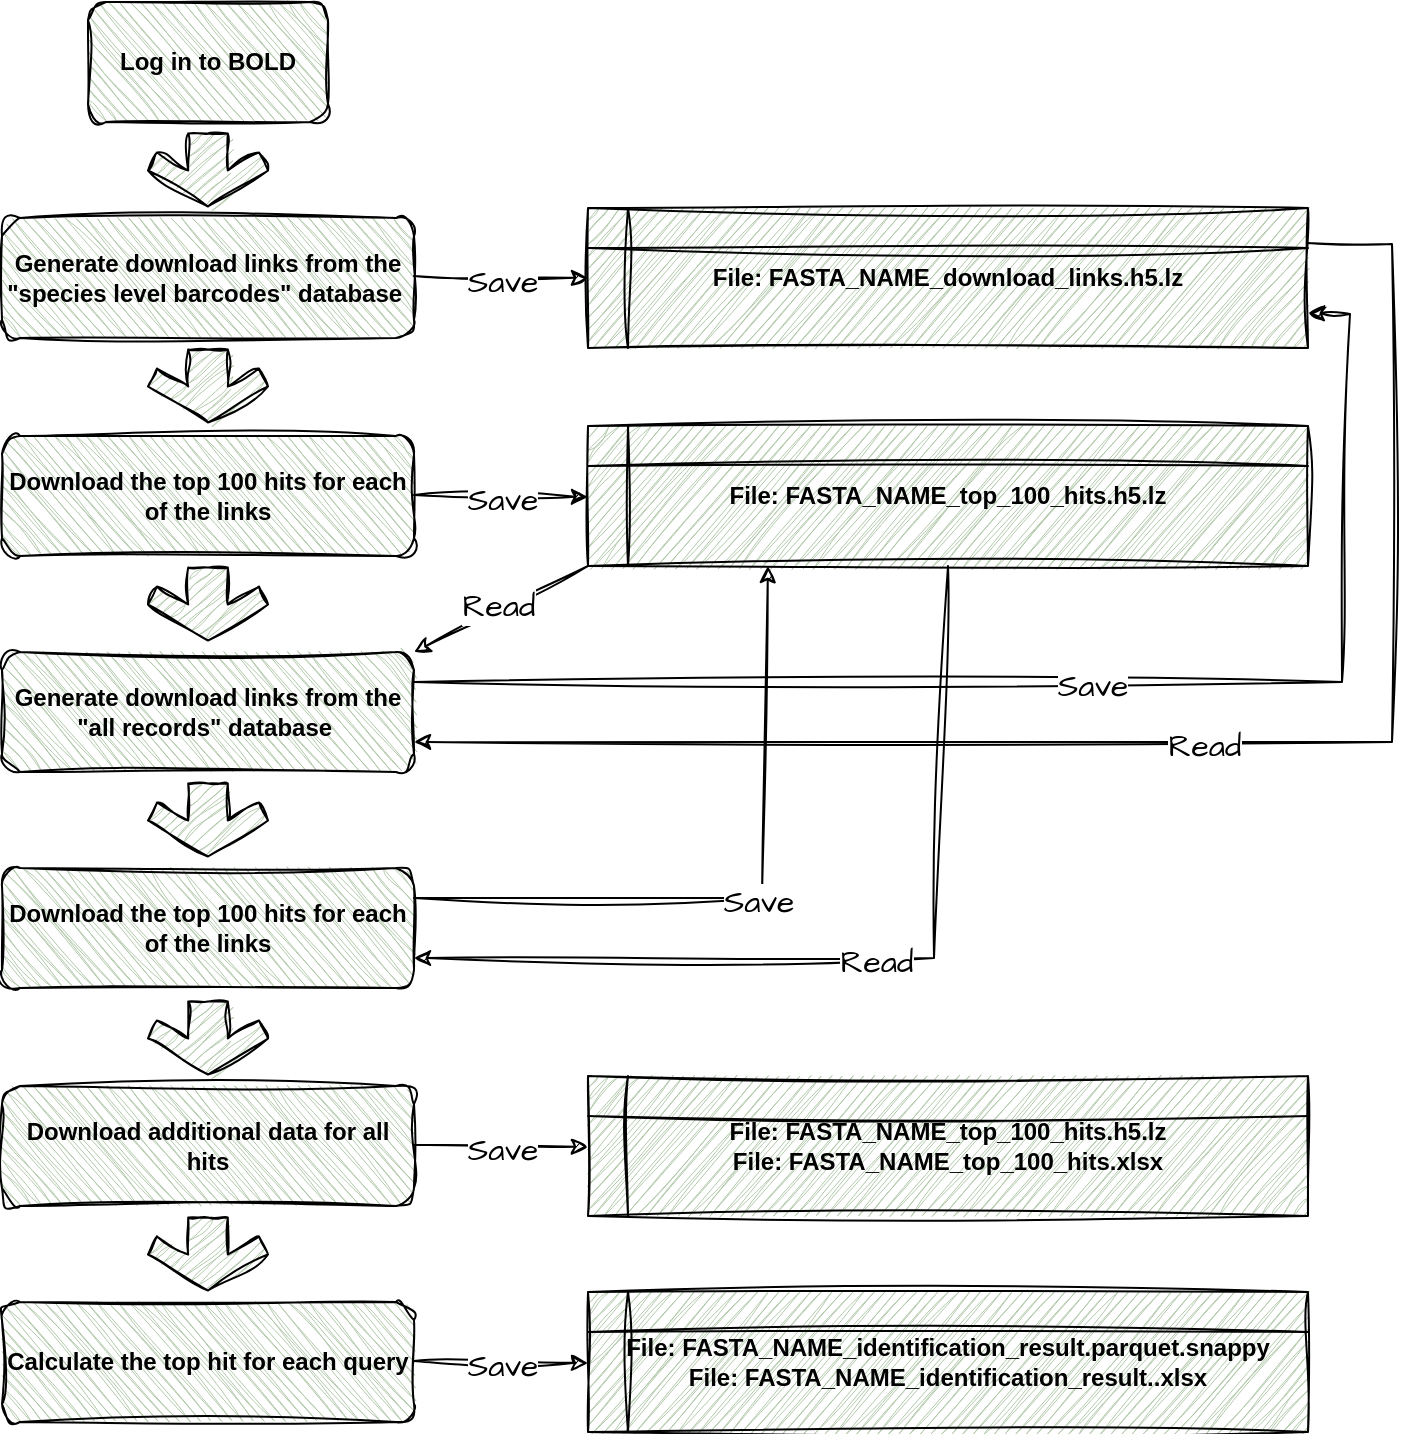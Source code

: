 <mxfile version="24.4.9" type="github">
  <diagram name="Seite-1" id="E304glDuHv-My9nMEjOT">
    <mxGraphModel dx="1434" dy="738" grid="0" gridSize="10" guides="1" tooltips="1" connect="1" arrows="1" fold="1" page="1" pageScale="1" pageWidth="827" pageHeight="1169" background="none" math="0" shadow="0">
      <root>
        <mxCell id="0" />
        <mxCell id="1" parent="0" />
        <mxCell id="v3sZ_OI-lQdHN_WBkO5k-1" value="&lt;b&gt;&lt;font face=&quot;Helvetica&quot;&gt;Log in to BOLD&lt;/font&gt;&lt;/b&gt;" style="rounded=1;whiteSpace=wrap;html=1;flipV=1;labelBackgroundColor=none;fillColor=#B2C9AB;strokeColor=#000000;fontColor=#000000;glass=0;shadow=0;sketch=1;curveFitting=1;jiggle=2;" parent="1" vertex="1">
          <mxGeometry x="80" y="40" width="120" height="60" as="geometry" />
        </mxCell>
        <mxCell id="v3sZ_OI-lQdHN_WBkO5k-2" value="&lt;b&gt;Generate download links from the &quot;species level barcodes&quot; database&amp;nbsp;&lt;/b&gt;" style="rounded=1;whiteSpace=wrap;html=1;flipV=1;labelBackgroundColor=none;fillColor=#B2C9AB;strokeColor=#000000;fontColor=#000000;sketch=1;curveFitting=1;jiggle=2;" parent="1" vertex="1">
          <mxGeometry x="37" y="148" width="206" height="60" as="geometry" />
        </mxCell>
        <mxCell id="v3sZ_OI-lQdHN_WBkO5k-3" value="&lt;b&gt;Download the top 100 hits for each of the links&lt;/b&gt;" style="rounded=1;whiteSpace=wrap;html=1;flipV=1;labelBackgroundColor=none;fillColor=#B2C9AB;strokeColor=#000000;fontColor=#000000;sketch=1;curveFitting=1;jiggle=2;" parent="1" vertex="1">
          <mxGeometry x="37" y="257" width="206" height="60" as="geometry" />
        </mxCell>
        <mxCell id="v3sZ_OI-lQdHN_WBkO5k-12" value="&lt;b&gt;File: FASTA_NAME_download_links.h5.lz&lt;/b&gt;" style="shape=internalStorage;whiteSpace=wrap;html=1;backgroundOutline=1;labelBackgroundColor=none;fillColor=#B2C9AB;strokeColor=#000000;fontColor=#000000;sketch=1;curveFitting=1;jiggle=2;" parent="1" vertex="1">
          <mxGeometry x="330" y="143" width="360" height="70" as="geometry" />
        </mxCell>
        <mxCell id="v3sZ_OI-lQdHN_WBkO5k-24" value="&lt;b&gt;File: FASTA_NAME_top_100_hits.h5.lz&lt;/b&gt;" style="shape=internalStorage;whiteSpace=wrap;html=1;backgroundOutline=1;labelBackgroundColor=none;fillColor=#B2C9AB;strokeColor=#000000;fontColor=#000000;sketch=1;curveFitting=1;jiggle=2;" parent="1" vertex="1">
          <mxGeometry x="330" y="252" width="360" height="70" as="geometry" />
        </mxCell>
        <mxCell id="v3sZ_OI-lQdHN_WBkO5k-28" value="" style="html=1;shadow=0;dashed=0;align=center;verticalAlign=middle;shape=mxgraph.arrows2.sharpArrow2;dy1=0.67;dx1=18;dx2=18;dy3=0.15;dx3=27;notch=0;rotation=90;flipV=1;labelBackgroundColor=none;fillColor=#B2C9AB;strokeColor=#000000;fontColor=#46495D;sketch=1;curveFitting=1;jiggle=2;" parent="1" vertex="1">
          <mxGeometry x="121.75" y="94" width="36.5" height="60" as="geometry" />
        </mxCell>
        <mxCell id="v3sZ_OI-lQdHN_WBkO5k-29" value="" style="html=1;shadow=0;dashed=0;align=center;verticalAlign=middle;shape=mxgraph.arrows2.sharpArrow2;dy1=0.67;dx1=18;dx2=18;dy3=0.15;dx3=27;notch=0;rotation=90;flipV=1;labelBackgroundColor=none;fillColor=#B2C9AB;strokeColor=#000000;fontColor=#46495D;sketch=1;curveFitting=1;jiggle=2;" parent="1" vertex="1">
          <mxGeometry x="121.75" y="202" width="36.5" height="60" as="geometry" />
        </mxCell>
        <mxCell id="qcUZMT7_kW-sap-ayvWj-1" value="&lt;b&gt;Generate download links from the &quot;all records&quot; database&amp;nbsp;&lt;/b&gt;" style="rounded=1;whiteSpace=wrap;html=1;flipV=1;labelBackgroundColor=none;fillColor=#B2C9AB;strokeColor=#000000;fontColor=#000000;sketch=1;curveFitting=1;jiggle=2;" parent="1" vertex="1">
          <mxGeometry x="37" y="365" width="206" height="60" as="geometry" />
        </mxCell>
        <mxCell id="qcUZMT7_kW-sap-ayvWj-2" value="" style="html=1;shadow=0;dashed=0;align=center;verticalAlign=middle;shape=mxgraph.arrows2.sharpArrow2;dy1=0.67;dx1=18;dx2=18;dy3=0.15;dx3=27;notch=0;rotation=90;flipV=1;labelBackgroundColor=none;fillColor=#B2C9AB;strokeColor=#000000;fontColor=#46495D;sketch=1;curveFitting=1;jiggle=2;" parent="1" vertex="1">
          <mxGeometry x="121.75" y="311" width="36.5" height="60" as="geometry" />
        </mxCell>
        <mxCell id="qcUZMT7_kW-sap-ayvWj-12" value="&lt;b&gt;Download the top 100 hits for each of the links&lt;/b&gt;" style="rounded=1;whiteSpace=wrap;html=1;flipV=1;labelBackgroundColor=none;fillColor=#B2C9AB;strokeColor=#000000;fontColor=#000000;sketch=1;curveFitting=1;jiggle=2;" parent="1" vertex="1">
          <mxGeometry x="37" y="473" width="206" height="60" as="geometry" />
        </mxCell>
        <mxCell id="qcUZMT7_kW-sap-ayvWj-13" value="" style="html=1;shadow=0;dashed=0;align=center;verticalAlign=middle;shape=mxgraph.arrows2.sharpArrow2;dy1=0.67;dx1=18;dx2=18;dy3=0.15;dx3=27;notch=0;rotation=90;flipV=1;labelBackgroundColor=none;fillColor=#B2C9AB;strokeColor=#000000;fontColor=#46495D;sketch=1;curveFitting=1;jiggle=2;" parent="1" vertex="1">
          <mxGeometry x="121.75" y="419" width="36.5" height="60" as="geometry" />
        </mxCell>
        <mxCell id="qcUZMT7_kW-sap-ayvWj-19" value="" style="html=1;shadow=0;dashed=0;align=center;verticalAlign=middle;shape=mxgraph.arrows2.sharpArrow2;dy1=0.67;dx1=18;dx2=18;dy3=0.15;dx3=27;notch=0;rotation=90;flipV=1;labelBackgroundColor=none;fillColor=#B2C9AB;strokeColor=#000000;fontColor=#46495D;sketch=1;curveFitting=1;jiggle=2;" parent="1" vertex="1">
          <mxGeometry x="121.75" y="528" width="36.5" height="60" as="geometry" />
        </mxCell>
        <mxCell id="qcUZMT7_kW-sap-ayvWj-20" value="&lt;b&gt;Download additional data for all hits&lt;/b&gt;" style="rounded=1;whiteSpace=wrap;html=1;flipV=1;labelBackgroundColor=none;fillColor=#B2C9AB;strokeColor=#000000;fontColor=#000000;sketch=1;curveFitting=1;jiggle=2;" parent="1" vertex="1">
          <mxGeometry x="37" y="582" width="206" height="60" as="geometry" />
        </mxCell>
        <mxCell id="qcUZMT7_kW-sap-ayvWj-23" value="&lt;b&gt;File: FASTA_NAME_top_100_hits.h5.lz&lt;/b&gt;&lt;div&gt;&lt;b&gt;File: FASTA_NAME_top_100_hits.xlsx&lt;/b&gt;&lt;br&gt;&lt;/div&gt;" style="shape=internalStorage;whiteSpace=wrap;html=1;backgroundOutline=1;labelBackgroundColor=none;fillColor=#B2C9AB;strokeColor=#000000;fontColor=#000000;sketch=1;curveFitting=1;jiggle=2;" parent="1" vertex="1">
          <mxGeometry x="330" y="577" width="360" height="70" as="geometry" />
        </mxCell>
        <mxCell id="qcUZMT7_kW-sap-ayvWj-26" value="&lt;b&gt;Calculate the top hit for each query&lt;/b&gt;" style="rounded=1;whiteSpace=wrap;html=1;flipV=1;labelBackgroundColor=none;fillColor=#B2C9AB;strokeColor=#000000;fontColor=#000000;sketch=1;curveFitting=1;jiggle=2;" parent="1" vertex="1">
          <mxGeometry x="37" y="690" width="206" height="60" as="geometry" />
        </mxCell>
        <mxCell id="qcUZMT7_kW-sap-ayvWj-27" value="" style="html=1;shadow=0;dashed=0;align=center;verticalAlign=middle;shape=mxgraph.arrows2.sharpArrow2;dy1=0.67;dx1=18;dx2=18;dy3=0.15;dx3=27;notch=0;rotation=90;flipV=1;labelBackgroundColor=none;fillColor=#B2C9AB;strokeColor=#000000;fontColor=#46495D;sketch=1;curveFitting=1;jiggle=2;" parent="1" vertex="1">
          <mxGeometry x="121.75" y="636" width="36.5" height="60" as="geometry" />
        </mxCell>
        <mxCell id="qcUZMT7_kW-sap-ayvWj-30" value="&lt;b&gt;File: FASTA_NAME_identification_result.parquet.snappy&lt;/b&gt;&lt;div&gt;&lt;b&gt;File: FASTA_NAME_identification_result..xlsx&lt;/b&gt;&lt;br&gt;&lt;/div&gt;" style="shape=internalStorage;whiteSpace=wrap;html=1;backgroundOutline=1;labelBackgroundColor=none;fillColor=#B2C9AB;strokeColor=#000000;fontColor=#000000;sketch=1;curveFitting=1;jiggle=2;" parent="1" vertex="1">
          <mxGeometry x="330" y="685" width="360" height="70" as="geometry" />
        </mxCell>
        <mxCell id="4RQInvYUfKSB-_xPZgyC-5" value="" style="endArrow=classic;html=1;rounded=0;sketch=1;hachureGap=4;jiggle=2;curveFitting=1;fontFamily=Architects Daughter;fontSource=https%3A%2F%2Ffonts.googleapis.com%2Fcss%3Ffamily%3DArchitects%2BDaughter;entryX=0;entryY=0.5;entryDx=0;entryDy=0;" edge="1" parent="1" target="v3sZ_OI-lQdHN_WBkO5k-12">
          <mxGeometry relative="1" as="geometry">
            <mxPoint x="243" y="177" as="sourcePoint" />
            <mxPoint x="328" y="179" as="targetPoint" />
          </mxGeometry>
        </mxCell>
        <mxCell id="4RQInvYUfKSB-_xPZgyC-6" value="&lt;b&gt;Save&lt;/b&gt;" style="edgeLabel;resizable=0;html=1;;align=center;verticalAlign=middle;sketch=1;hachureGap=4;jiggle=2;curveFitting=1;fontFamily=Architects Daughter;fontSource=https%3A%2F%2Ffonts.googleapis.com%2Fcss%3Ffamily%3DArchitects%2BDaughter;" connectable="0" vertex="1" parent="4RQInvYUfKSB-_xPZgyC-5">
          <mxGeometry relative="1" as="geometry" />
        </mxCell>
        <mxCell id="4RQInvYUfKSB-_xPZgyC-10" value="&lt;font style=&quot;font-size: 16px;&quot;&gt;Save&lt;/font&gt;" style="edgeLabel;html=1;align=center;verticalAlign=middle;resizable=0;points=[];sketch=1;hachureGap=4;jiggle=2;curveFitting=1;fontFamily=Architects Daughter;fontSource=https%3A%2F%2Ffonts.googleapis.com%2Fcss%3Ffamily%3DArchitects%2BDaughter;" vertex="1" connectable="0" parent="4RQInvYUfKSB-_xPZgyC-5">
          <mxGeometry x="0.012" y="-2" relative="1" as="geometry">
            <mxPoint as="offset" />
          </mxGeometry>
        </mxCell>
        <mxCell id="4RQInvYUfKSB-_xPZgyC-11" value="" style="endArrow=classic;html=1;rounded=0;sketch=1;hachureGap=4;jiggle=2;curveFitting=1;fontFamily=Architects Daughter;fontSource=https%3A%2F%2Ffonts.googleapis.com%2Fcss%3Ffamily%3DArchitects%2BDaughter;entryX=0;entryY=0.5;entryDx=0;entryDy=0;" edge="1" parent="1">
          <mxGeometry relative="1" as="geometry">
            <mxPoint x="243" y="286.5" as="sourcePoint" />
            <mxPoint x="330" y="287.5" as="targetPoint" />
          </mxGeometry>
        </mxCell>
        <mxCell id="4RQInvYUfKSB-_xPZgyC-12" value="&lt;b&gt;Save&lt;/b&gt;" style="edgeLabel;resizable=0;html=1;;align=center;verticalAlign=middle;sketch=1;hachureGap=4;jiggle=2;curveFitting=1;fontFamily=Architects Daughter;fontSource=https%3A%2F%2Ffonts.googleapis.com%2Fcss%3Ffamily%3DArchitects%2BDaughter;" connectable="0" vertex="1" parent="4RQInvYUfKSB-_xPZgyC-11">
          <mxGeometry relative="1" as="geometry" />
        </mxCell>
        <mxCell id="4RQInvYUfKSB-_xPZgyC-13" value="&lt;font style=&quot;font-size: 16px;&quot;&gt;Save&lt;/font&gt;" style="edgeLabel;html=1;align=center;verticalAlign=middle;resizable=0;points=[];sketch=1;hachureGap=4;jiggle=2;curveFitting=1;fontFamily=Architects Daughter;fontSource=https%3A%2F%2Ffonts.googleapis.com%2Fcss%3Ffamily%3DArchitects%2BDaughter;" vertex="1" connectable="0" parent="4RQInvYUfKSB-_xPZgyC-11">
          <mxGeometry x="0.012" y="-2" relative="1" as="geometry">
            <mxPoint as="offset" />
          </mxGeometry>
        </mxCell>
        <mxCell id="4RQInvYUfKSB-_xPZgyC-14" value="" style="endArrow=classic;html=1;rounded=0;sketch=1;hachureGap=4;jiggle=2;curveFitting=1;fontFamily=Architects Daughter;fontSource=https%3A%2F%2Ffonts.googleapis.com%2Fcss%3Ffamily%3DArchitects%2BDaughter;entryX=0;entryY=0.5;entryDx=0;entryDy=0;" edge="1" parent="1">
          <mxGeometry relative="1" as="geometry">
            <mxPoint x="243" y="611.5" as="sourcePoint" />
            <mxPoint x="330" y="612.5" as="targetPoint" />
          </mxGeometry>
        </mxCell>
        <mxCell id="4RQInvYUfKSB-_xPZgyC-15" value="&lt;b&gt;Save&lt;/b&gt;" style="edgeLabel;resizable=0;html=1;;align=center;verticalAlign=middle;sketch=1;hachureGap=4;jiggle=2;curveFitting=1;fontFamily=Architects Daughter;fontSource=https%3A%2F%2Ffonts.googleapis.com%2Fcss%3Ffamily%3DArchitects%2BDaughter;" connectable="0" vertex="1" parent="4RQInvYUfKSB-_xPZgyC-14">
          <mxGeometry relative="1" as="geometry" />
        </mxCell>
        <mxCell id="4RQInvYUfKSB-_xPZgyC-16" value="&lt;font style=&quot;font-size: 16px;&quot;&gt;Save&lt;/font&gt;" style="edgeLabel;html=1;align=center;verticalAlign=middle;resizable=0;points=[];sketch=1;hachureGap=4;jiggle=2;curveFitting=1;fontFamily=Architects Daughter;fontSource=https%3A%2F%2Ffonts.googleapis.com%2Fcss%3Ffamily%3DArchitects%2BDaughter;" vertex="1" connectable="0" parent="4RQInvYUfKSB-_xPZgyC-14">
          <mxGeometry x="0.012" y="-2" relative="1" as="geometry">
            <mxPoint as="offset" />
          </mxGeometry>
        </mxCell>
        <mxCell id="4RQInvYUfKSB-_xPZgyC-17" value="" style="endArrow=classic;html=1;rounded=0;sketch=1;hachureGap=4;jiggle=2;curveFitting=1;fontFamily=Architects Daughter;fontSource=https%3A%2F%2Ffonts.googleapis.com%2Fcss%3Ffamily%3DArchitects%2BDaughter;entryX=0;entryY=0.5;entryDx=0;entryDy=0;" edge="1" parent="1">
          <mxGeometry relative="1" as="geometry">
            <mxPoint x="243" y="719.5" as="sourcePoint" />
            <mxPoint x="330" y="720.5" as="targetPoint" />
          </mxGeometry>
        </mxCell>
        <mxCell id="4RQInvYUfKSB-_xPZgyC-18" value="&lt;b&gt;Save&lt;/b&gt;" style="edgeLabel;resizable=0;html=1;;align=center;verticalAlign=middle;sketch=1;hachureGap=4;jiggle=2;curveFitting=1;fontFamily=Architects Daughter;fontSource=https%3A%2F%2Ffonts.googleapis.com%2Fcss%3Ffamily%3DArchitects%2BDaughter;" connectable="0" vertex="1" parent="4RQInvYUfKSB-_xPZgyC-17">
          <mxGeometry relative="1" as="geometry" />
        </mxCell>
        <mxCell id="4RQInvYUfKSB-_xPZgyC-19" value="&lt;font style=&quot;font-size: 16px;&quot;&gt;Save&lt;/font&gt;" style="edgeLabel;html=1;align=center;verticalAlign=middle;resizable=0;points=[];sketch=1;hachureGap=4;jiggle=2;curveFitting=1;fontFamily=Architects Daughter;fontSource=https%3A%2F%2Ffonts.googleapis.com%2Fcss%3Ffamily%3DArchitects%2BDaughter;" vertex="1" connectable="0" parent="4RQInvYUfKSB-_xPZgyC-17">
          <mxGeometry x="0.012" y="-2" relative="1" as="geometry">
            <mxPoint as="offset" />
          </mxGeometry>
        </mxCell>
        <mxCell id="4RQInvYUfKSB-_xPZgyC-20" value="" style="endArrow=none;html=1;rounded=0;sketch=1;hachureGap=4;jiggle=2;curveFitting=1;fontFamily=Architects Daughter;fontSource=https%3A%2F%2Ffonts.googleapis.com%2Fcss%3Ffamily%3DArchitects%2BDaughter;exitX=1;exitY=0.75;exitDx=0;exitDy=0;entryX=0.5;entryY=1;entryDx=0;entryDy=0;startArrow=classic;startFill=1;endFill=0;" edge="1" parent="1" source="qcUZMT7_kW-sap-ayvWj-12" target="v3sZ_OI-lQdHN_WBkO5k-24">
          <mxGeometry relative="1" as="geometry">
            <mxPoint x="457" y="505" as="sourcePoint" />
            <mxPoint x="549" y="520" as="targetPoint" />
            <Array as="points">
              <mxPoint x="503" y="518" />
            </Array>
          </mxGeometry>
        </mxCell>
        <mxCell id="4RQInvYUfKSB-_xPZgyC-21" value="&lt;b&gt;Save&lt;/b&gt;" style="edgeLabel;resizable=0;html=1;;align=center;verticalAlign=middle;sketch=1;hachureGap=4;jiggle=2;curveFitting=1;fontFamily=Architects Daughter;fontSource=https%3A%2F%2Ffonts.googleapis.com%2Fcss%3Ffamily%3DArchitects%2BDaughter;" connectable="0" vertex="1" parent="4RQInvYUfKSB-_xPZgyC-20">
          <mxGeometry relative="1" as="geometry" />
        </mxCell>
        <mxCell id="4RQInvYUfKSB-_xPZgyC-22" value="&lt;font style=&quot;font-size: 16px;&quot;&gt;Read&lt;/font&gt;" style="edgeLabel;html=1;align=center;verticalAlign=middle;resizable=0;points=[];sketch=1;hachureGap=4;jiggle=2;curveFitting=1;fontFamily=Architects Daughter;fontSource=https%3A%2F%2Ffonts.googleapis.com%2Fcss%3Ffamily%3DArchitects%2BDaughter;" vertex="1" connectable="0" parent="4RQInvYUfKSB-_xPZgyC-20">
          <mxGeometry x="0.012" y="-2" relative="1" as="geometry">
            <mxPoint as="offset" />
          </mxGeometry>
        </mxCell>
        <mxCell id="4RQInvYUfKSB-_xPZgyC-23" value="" style="endArrow=classic;html=1;rounded=0;sketch=1;hachureGap=4;jiggle=2;curveFitting=1;fontFamily=Architects Daughter;fontSource=https%3A%2F%2Ffonts.googleapis.com%2Fcss%3Ffamily%3DArchitects%2BDaughter;entryX=1;entryY=0;entryDx=0;entryDy=0;exitX=0;exitY=1;exitDx=0;exitDy=0;" edge="1" parent="1" source="v3sZ_OI-lQdHN_WBkO5k-24" target="qcUZMT7_kW-sap-ayvWj-1">
          <mxGeometry relative="1" as="geometry">
            <mxPoint x="330" y="321" as="sourcePoint" />
            <mxPoint x="243" y="365" as="targetPoint" />
          </mxGeometry>
        </mxCell>
        <mxCell id="4RQInvYUfKSB-_xPZgyC-24" value="&lt;b&gt;Save&lt;/b&gt;" style="edgeLabel;resizable=0;html=1;;align=center;verticalAlign=middle;sketch=1;hachureGap=4;jiggle=2;curveFitting=1;fontFamily=Architects Daughter;fontSource=https%3A%2F%2Ffonts.googleapis.com%2Fcss%3Ffamily%3DArchitects%2BDaughter;" connectable="0" vertex="1" parent="4RQInvYUfKSB-_xPZgyC-23">
          <mxGeometry relative="1" as="geometry" />
        </mxCell>
        <mxCell id="4RQInvYUfKSB-_xPZgyC-25" value="&lt;font style=&quot;font-size: 16px;&quot;&gt;Read&lt;/font&gt;" style="edgeLabel;html=1;align=center;verticalAlign=middle;resizable=0;points=[];sketch=1;hachureGap=4;jiggle=2;curveFitting=1;fontFamily=Architects Daughter;fontSource=https%3A%2F%2Ffonts.googleapis.com%2Fcss%3Ffamily%3DArchitects%2BDaughter;" vertex="1" connectable="0" parent="4RQInvYUfKSB-_xPZgyC-23">
          <mxGeometry x="0.012" y="-2" relative="1" as="geometry">
            <mxPoint as="offset" />
          </mxGeometry>
        </mxCell>
        <mxCell id="4RQInvYUfKSB-_xPZgyC-26" value="" style="endArrow=classic;html=1;rounded=0;sketch=1;hachureGap=4;jiggle=2;curveFitting=1;fontFamily=Architects Daughter;fontSource=https%3A%2F%2Ffonts.googleapis.com%2Fcss%3Ffamily%3DArchitects%2BDaughter;entryX=1;entryY=0.75;entryDx=0;entryDy=0;exitX=1;exitY=0.25;exitDx=0;exitDy=0;" edge="1" parent="1" source="qcUZMT7_kW-sap-ayvWj-1" target="v3sZ_OI-lQdHN_WBkO5k-12">
          <mxGeometry relative="1" as="geometry">
            <mxPoint x="243" y="386" as="sourcePoint" />
            <mxPoint x="709" y="90" as="targetPoint" />
            <Array as="points">
              <mxPoint x="707" y="380" />
              <mxPoint x="711" y="196" />
            </Array>
          </mxGeometry>
        </mxCell>
        <mxCell id="4RQInvYUfKSB-_xPZgyC-27" value="&lt;b&gt;Save&lt;/b&gt;" style="edgeLabel;resizable=0;html=1;;align=center;verticalAlign=middle;sketch=1;hachureGap=4;jiggle=2;curveFitting=1;fontFamily=Architects Daughter;fontSource=https%3A%2F%2Ffonts.googleapis.com%2Fcss%3Ffamily%3DArchitects%2BDaughter;" connectable="0" vertex="1" parent="4RQInvYUfKSB-_xPZgyC-26">
          <mxGeometry relative="1" as="geometry" />
        </mxCell>
        <mxCell id="4RQInvYUfKSB-_xPZgyC-28" value="&lt;font style=&quot;font-size: 16px;&quot;&gt;Save&lt;/font&gt;" style="edgeLabel;html=1;align=center;verticalAlign=middle;resizable=0;points=[];sketch=1;hachureGap=4;jiggle=2;curveFitting=1;fontFamily=Architects Daughter;fontSource=https%3A%2F%2Ffonts.googleapis.com%2Fcss%3Ffamily%3DArchitects%2BDaughter;" vertex="1" connectable="0" parent="4RQInvYUfKSB-_xPZgyC-26">
          <mxGeometry x="0.012" y="-2" relative="1" as="geometry">
            <mxPoint as="offset" />
          </mxGeometry>
        </mxCell>
        <mxCell id="4RQInvYUfKSB-_xPZgyC-30" value="" style="endArrow=none;html=1;rounded=0;sketch=1;hachureGap=4;jiggle=2;curveFitting=1;fontFamily=Architects Daughter;fontSource=https%3A%2F%2Ffonts.googleapis.com%2Fcss%3Ffamily%3DArchitects%2BDaughter;exitX=1;exitY=0.75;exitDx=0;exitDy=0;entryX=1;entryY=0.25;entryDx=0;entryDy=0;startArrow=classic;startFill=1;endFill=0;" edge="1" parent="1" source="qcUZMT7_kW-sap-ayvWj-1" target="v3sZ_OI-lQdHN_WBkO5k-12">
          <mxGeometry relative="1" as="geometry">
            <mxPoint x="369" y="427.5" as="sourcePoint" />
            <mxPoint x="740" y="73" as="targetPoint" />
            <Array as="points">
              <mxPoint x="732" y="410" />
              <mxPoint x="732" y="161" />
            </Array>
          </mxGeometry>
        </mxCell>
        <mxCell id="4RQInvYUfKSB-_xPZgyC-31" value="&lt;b&gt;Save&lt;/b&gt;" style="edgeLabel;resizable=0;html=1;;align=center;verticalAlign=middle;sketch=1;hachureGap=4;jiggle=2;curveFitting=1;fontFamily=Architects Daughter;fontSource=https%3A%2F%2Ffonts.googleapis.com%2Fcss%3Ffamily%3DArchitects%2BDaughter;" connectable="0" vertex="1" parent="4RQInvYUfKSB-_xPZgyC-30">
          <mxGeometry relative="1" as="geometry" />
        </mxCell>
        <mxCell id="4RQInvYUfKSB-_xPZgyC-32" value="&lt;font style=&quot;font-size: 16px;&quot;&gt;Read&lt;/font&gt;" style="edgeLabel;html=1;align=center;verticalAlign=middle;resizable=0;points=[];sketch=1;hachureGap=4;jiggle=2;curveFitting=1;fontFamily=Architects Daughter;fontSource=https%3A%2F%2Ffonts.googleapis.com%2Fcss%3Ffamily%3DArchitects%2BDaughter;" vertex="1" connectable="0" parent="4RQInvYUfKSB-_xPZgyC-30">
          <mxGeometry x="0.012" y="-2" relative="1" as="geometry">
            <mxPoint as="offset" />
          </mxGeometry>
        </mxCell>
        <mxCell id="4RQInvYUfKSB-_xPZgyC-33" value="" style="endArrow=classic;html=1;rounded=0;sketch=1;hachureGap=4;jiggle=2;curveFitting=1;fontFamily=Architects Daughter;fontSource=https%3A%2F%2Ffonts.googleapis.com%2Fcss%3Ffamily%3DArchitects%2BDaughter;exitX=1;exitY=0.25;exitDx=0;exitDy=0;entryX=0.25;entryY=1;entryDx=0;entryDy=0;" edge="1" parent="1" source="qcUZMT7_kW-sap-ayvWj-12" target="v3sZ_OI-lQdHN_WBkO5k-24">
          <mxGeometry relative="1" as="geometry">
            <mxPoint x="265" y="495" as="sourcePoint" />
            <mxPoint x="556" y="355" as="targetPoint" />
            <Array as="points">
              <mxPoint x="417" y="488" />
            </Array>
          </mxGeometry>
        </mxCell>
        <mxCell id="4RQInvYUfKSB-_xPZgyC-34" value="&lt;b&gt;Save&lt;/b&gt;" style="edgeLabel;resizable=0;html=1;;align=center;verticalAlign=middle;sketch=1;hachureGap=4;jiggle=2;curveFitting=1;fontFamily=Architects Daughter;fontSource=https%3A%2F%2Ffonts.googleapis.com%2Fcss%3Ffamily%3DArchitects%2BDaughter;" connectable="0" vertex="1" parent="4RQInvYUfKSB-_xPZgyC-33">
          <mxGeometry relative="1" as="geometry" />
        </mxCell>
        <mxCell id="4RQInvYUfKSB-_xPZgyC-35" value="&lt;font style=&quot;font-size: 16px;&quot;&gt;Save&lt;/font&gt;" style="edgeLabel;html=1;align=center;verticalAlign=middle;resizable=0;points=[];sketch=1;hachureGap=4;jiggle=2;curveFitting=1;fontFamily=Architects Daughter;fontSource=https%3A%2F%2Ffonts.googleapis.com%2Fcss%3Ffamily%3DArchitects%2BDaughter;" vertex="1" connectable="0" parent="4RQInvYUfKSB-_xPZgyC-33">
          <mxGeometry x="0.012" y="-2" relative="1" as="geometry">
            <mxPoint as="offset" />
          </mxGeometry>
        </mxCell>
      </root>
    </mxGraphModel>
  </diagram>
</mxfile>
